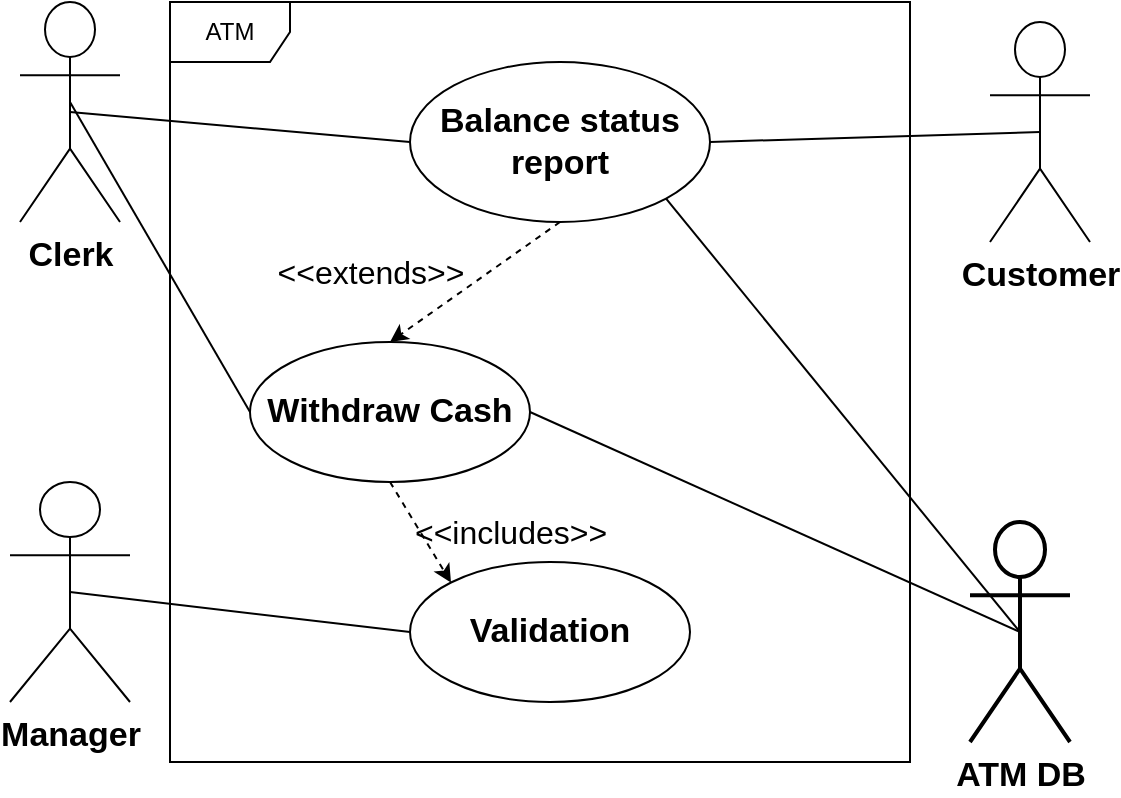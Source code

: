 <mxfile version="21.7.2" type="github">
  <diagram name="Page-1" id="0783ab3e-0a74-02c8-0abd-f7b4e66b4bec">
    <mxGraphModel dx="890" dy="437" grid="1" gridSize="10" guides="1" tooltips="1" connect="1" arrows="1" fold="1" page="1" pageScale="1" pageWidth="850" pageHeight="1100" background="none" math="0" shadow="0">
      <root>
        <mxCell id="0" />
        <mxCell id="1" parent="0" />
        <mxCell id="t_uWAH-yh04CCw6nDBP0-1" value="&lt;font size=&quot;1&quot; style=&quot;&quot;&gt;&lt;b style=&quot;font-size: 17px;&quot;&gt;Clerk&lt;/b&gt;&lt;/font&gt;" style="shape=umlActor;verticalLabelPosition=bottom;verticalAlign=top;html=1;" vertex="1" parent="1">
          <mxGeometry x="135" y="120" width="50" height="110" as="geometry" />
        </mxCell>
        <mxCell id="t_uWAH-yh04CCw6nDBP0-3" value="&lt;span style=&quot;font-size: 17px;&quot;&gt;&lt;b&gt;Manager&lt;/b&gt;&lt;/span&gt;" style="shape=umlActor;verticalLabelPosition=bottom;verticalAlign=top;html=1;" vertex="1" parent="1">
          <mxGeometry x="130" y="360" width="60" height="110" as="geometry" />
        </mxCell>
        <mxCell id="t_uWAH-yh04CCw6nDBP0-12" style="rounded=0;orthogonalLoop=1;jettySize=auto;html=1;exitX=0;exitY=0.5;exitDx=0;exitDy=0;entryX=0.5;entryY=0.5;entryDx=0;entryDy=0;entryPerimeter=0;endArrow=none;endFill=0;" edge="1" parent="1" source="t_uWAH-yh04CCw6nDBP0-4" target="t_uWAH-yh04CCw6nDBP0-1">
          <mxGeometry relative="1" as="geometry" />
        </mxCell>
        <mxCell id="t_uWAH-yh04CCw6nDBP0-21" style="rounded=0;orthogonalLoop=1;jettySize=auto;html=1;exitX=0.5;exitY=1;exitDx=0;exitDy=0;entryX=0.5;entryY=0;entryDx=0;entryDy=0;dashed=1;" edge="1" parent="1" source="t_uWAH-yh04CCw6nDBP0-4" target="t_uWAH-yh04CCw6nDBP0-5">
          <mxGeometry relative="1" as="geometry" />
        </mxCell>
        <mxCell id="t_uWAH-yh04CCw6nDBP0-4" value="&lt;font size=&quot;1&quot; style=&quot;&quot;&gt;&lt;b style=&quot;font-size: 17px;&quot;&gt;Balance status report&lt;/b&gt;&lt;/font&gt;" style="ellipse;whiteSpace=wrap;html=1;" vertex="1" parent="1">
          <mxGeometry x="330" y="150" width="150" height="80" as="geometry" />
        </mxCell>
        <mxCell id="t_uWAH-yh04CCw6nDBP0-13" style="rounded=0;orthogonalLoop=1;jettySize=auto;html=1;exitX=0;exitY=0.5;exitDx=0;exitDy=0;endArrow=none;endFill=0;" edge="1" parent="1" source="t_uWAH-yh04CCw6nDBP0-5">
          <mxGeometry relative="1" as="geometry">
            <mxPoint x="160" y="170" as="targetPoint" />
          </mxGeometry>
        </mxCell>
        <mxCell id="t_uWAH-yh04CCw6nDBP0-20" style="rounded=0;orthogonalLoop=1;jettySize=auto;html=1;exitX=0.5;exitY=1;exitDx=0;exitDy=0;entryX=0;entryY=0;entryDx=0;entryDy=0;dashed=1;" edge="1" parent="1" source="t_uWAH-yh04CCw6nDBP0-5" target="t_uWAH-yh04CCw6nDBP0-6">
          <mxGeometry relative="1" as="geometry" />
        </mxCell>
        <mxCell id="t_uWAH-yh04CCw6nDBP0-5" value="&lt;b&gt;&lt;font style=&quot;font-size: 17px;&quot;&gt;Withdraw Cash&lt;/font&gt;&lt;/b&gt;" style="ellipse;whiteSpace=wrap;html=1;" vertex="1" parent="1">
          <mxGeometry x="250" y="290" width="140" height="70" as="geometry" />
        </mxCell>
        <mxCell id="t_uWAH-yh04CCw6nDBP0-14" style="rounded=0;orthogonalLoop=1;jettySize=auto;html=1;exitX=0;exitY=0.5;exitDx=0;exitDy=0;entryX=0.5;entryY=0.5;entryDx=0;entryDy=0;entryPerimeter=0;endArrow=none;endFill=0;" edge="1" parent="1" source="t_uWAH-yh04CCw6nDBP0-6" target="t_uWAH-yh04CCw6nDBP0-3">
          <mxGeometry relative="1" as="geometry" />
        </mxCell>
        <mxCell id="t_uWAH-yh04CCw6nDBP0-6" value="&lt;font style=&quot;font-size: 17px;&quot;&gt;&lt;b&gt;Validation&lt;/b&gt;&lt;/font&gt;" style="ellipse;whiteSpace=wrap;html=1;" vertex="1" parent="1">
          <mxGeometry x="330" y="400" width="140" height="70" as="geometry" />
        </mxCell>
        <mxCell id="t_uWAH-yh04CCw6nDBP0-11" style="rounded=0;orthogonalLoop=1;jettySize=auto;html=1;exitX=0.5;exitY=0.5;exitDx=0;exitDy=0;exitPerimeter=0;entryX=1;entryY=0.5;entryDx=0;entryDy=0;endArrow=none;endFill=0;" edge="1" parent="1" source="t_uWAH-yh04CCw6nDBP0-7" target="t_uWAH-yh04CCw6nDBP0-4">
          <mxGeometry relative="1" as="geometry" />
        </mxCell>
        <mxCell id="t_uWAH-yh04CCw6nDBP0-7" value="&lt;font style=&quot;font-size: 17px;&quot;&gt;&lt;b&gt;Customer&lt;/b&gt;&lt;/font&gt;" style="shape=umlActor;verticalLabelPosition=bottom;verticalAlign=top;html=1;" vertex="1" parent="1">
          <mxGeometry x="620" y="130" width="50" height="110" as="geometry" />
        </mxCell>
        <mxCell id="t_uWAH-yh04CCw6nDBP0-10" style="orthogonalLoop=1;jettySize=auto;html=1;exitX=0.5;exitY=0.5;exitDx=0;exitDy=0;exitPerimeter=0;entryX=1;entryY=1;entryDx=0;entryDy=0;rounded=0;endArrow=none;endFill=0;" edge="1" parent="1" source="t_uWAH-yh04CCw6nDBP0-8" target="t_uWAH-yh04CCw6nDBP0-4">
          <mxGeometry relative="1" as="geometry" />
        </mxCell>
        <mxCell id="t_uWAH-yh04CCw6nDBP0-22" style="rounded=0;orthogonalLoop=1;jettySize=auto;html=1;exitX=0.5;exitY=0.5;exitDx=0;exitDy=0;exitPerimeter=0;entryX=1;entryY=0.5;entryDx=0;entryDy=0;endArrow=none;endFill=0;" edge="1" parent="1" source="t_uWAH-yh04CCw6nDBP0-8" target="t_uWAH-yh04CCw6nDBP0-5">
          <mxGeometry relative="1" as="geometry" />
        </mxCell>
        <mxCell id="t_uWAH-yh04CCw6nDBP0-8" value="&lt;font style=&quot;font-size: 17px;&quot;&gt;&lt;b&gt;ATM DB&lt;/b&gt;&lt;/font&gt;" style="shape=umlActor;verticalLabelPosition=bottom;verticalAlign=top;html=1;strokeWidth=2;" vertex="1" parent="1">
          <mxGeometry x="610" y="380" width="50" height="110" as="geometry" />
        </mxCell>
        <mxCell id="t_uWAH-yh04CCw6nDBP0-19" value="ATM" style="shape=umlFrame;whiteSpace=wrap;html=1;pointerEvents=0;" vertex="1" parent="1">
          <mxGeometry x="210" y="120" width="370" height="380" as="geometry" />
        </mxCell>
        <mxCell id="t_uWAH-yh04CCw6nDBP0-23" value="&lt;font style=&quot;font-size: 16px;&quot;&gt;&amp;lt;&amp;lt;extends&amp;gt;&amp;gt;&lt;/font&gt;" style="text;html=1;align=center;verticalAlign=middle;resizable=0;points=[];autosize=1;strokeColor=none;fillColor=none;" vertex="1" parent="1">
          <mxGeometry x="250" y="240" width="120" height="30" as="geometry" />
        </mxCell>
        <mxCell id="t_uWAH-yh04CCw6nDBP0-24" value="&lt;font style=&quot;font-size: 16px;&quot;&gt;&amp;lt;&amp;lt;includes&amp;gt;&amp;gt;&lt;/font&gt;" style="text;html=1;align=center;verticalAlign=middle;resizable=0;points=[];autosize=1;strokeColor=none;fillColor=none;" vertex="1" parent="1">
          <mxGeometry x="320" y="370" width="120" height="30" as="geometry" />
        </mxCell>
      </root>
    </mxGraphModel>
  </diagram>
</mxfile>
